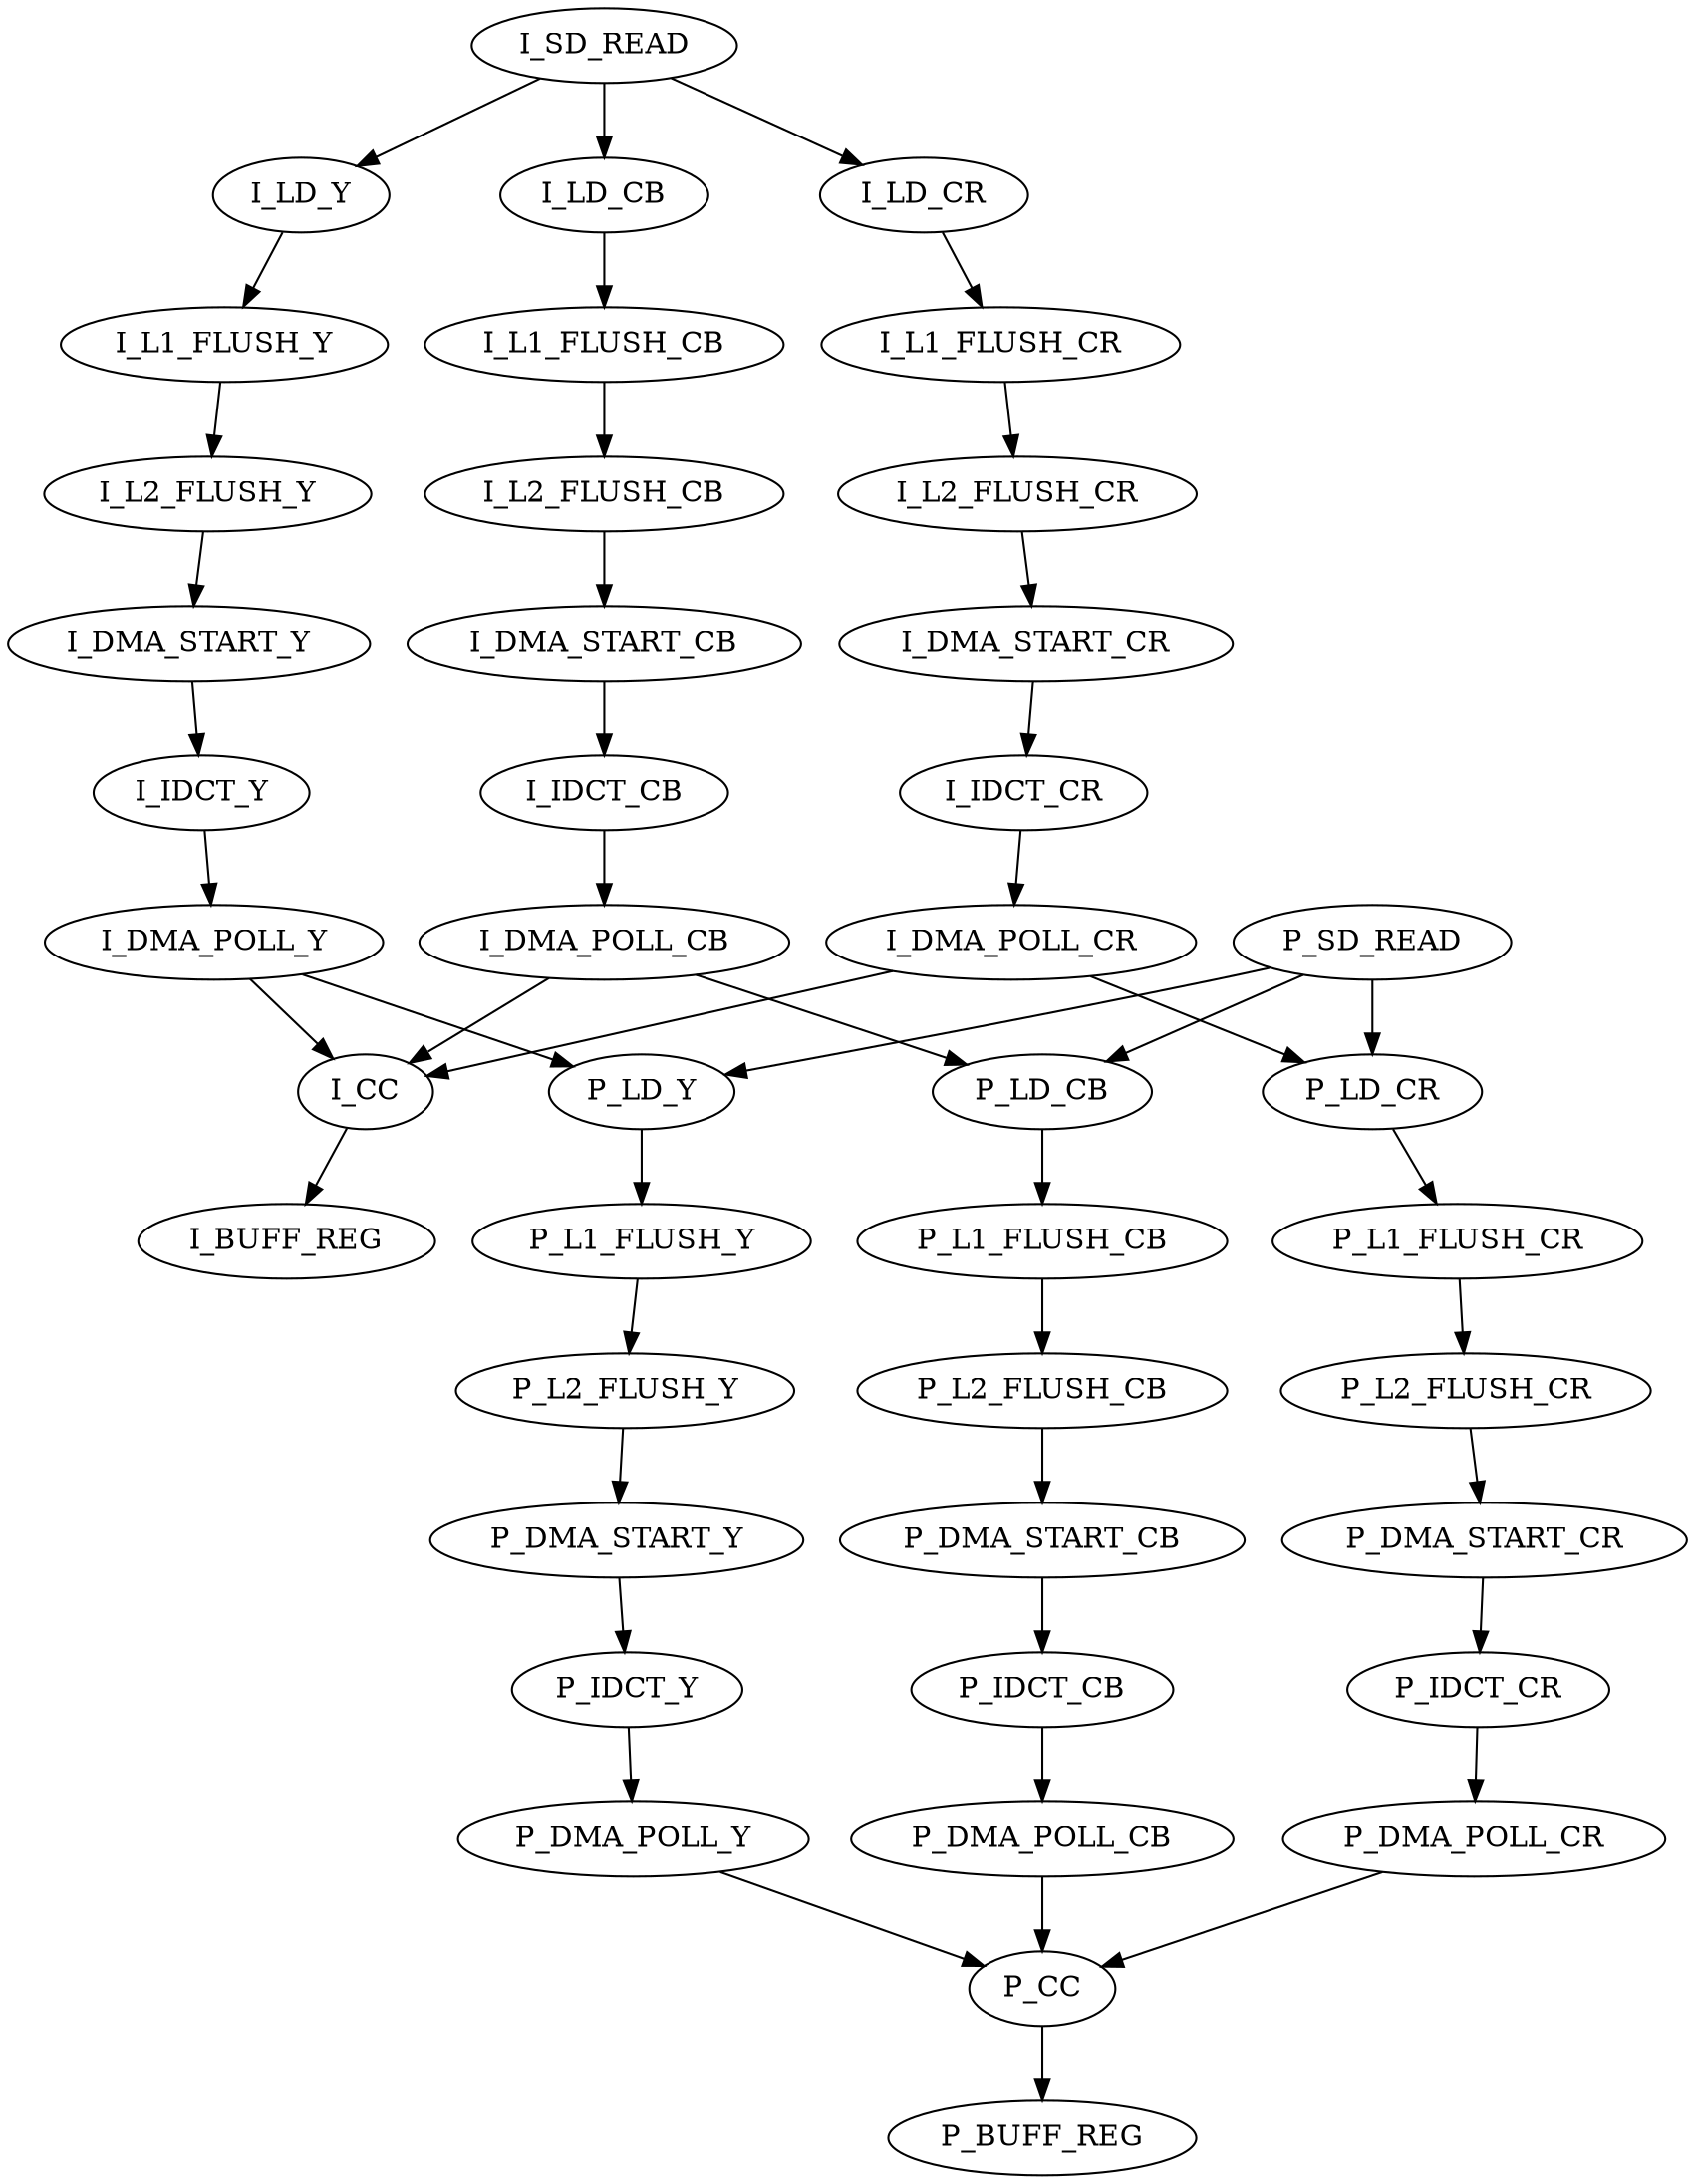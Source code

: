 #!/usr/bin/dot -Tpng

digraph {
    /* I-frame tasks */

    I_SD_READ
    I_LD_Y
    I_LD_CB
    I_LD_CR
    I_L1_FLUSH_Y
    I_L2_FLUSH_Y
    I_L1_FLUSH_CB
    I_L2_FLUSH_CB
    I_L1_FLUSH_CR
    I_L2_FLUSH_CR
    I_DMA_START_Y
    I_DMA_START_CB
    I_DMA_START_CR
    I_IDCT_Y
    I_IDCT_CB
    I_IDCT_CR
    I_DMA_POLL_Y
    I_DMA_POLL_CB
    I_DMA_POLL_CR
    I_CC
    I_BUFF_REG

    I_SD_READ      -> I_LD_Y
    I_SD_READ      -> I_LD_CB
    I_SD_READ      -> I_LD_CR
    I_LD_Y         -> I_L1_FLUSH_Y
    I_LD_CB        -> I_L1_FLUSH_CB
    I_LD_CR        -> I_L1_FLUSH_CR
    I_L1_FLUSH_Y   -> I_L2_FLUSH_Y
    I_L1_FLUSH_CB  -> I_L2_FLUSH_CB
    I_L1_FLUSH_CR  -> I_L2_FLUSH_CR
    I_L2_FLUSH_Y   -> I_DMA_START_Y
    I_L2_FLUSH_CB  -> I_DMA_START_CB
    I_L2_FLUSH_CR  -> I_DMA_START_CR
    I_DMA_START_Y  -> I_IDCT_Y
    I_DMA_START_CB -> I_IDCT_CB
    I_DMA_START_CR -> I_IDCT_CR
    I_IDCT_Y       -> I_DMA_POLL_Y
    I_IDCT_CB      -> I_DMA_POLL_CB
    I_IDCT_CR      -> I_DMA_POLL_CR
    I_DMA_POLL_Y   -> I_CC
    I_DMA_POLL_CB  -> I_CC
    I_DMA_POLL_CR  -> I_CC
    /*
     * Assumes CC on same core as BUFF_REG;
     * otherwise would be:
     *    I_CC          -> I_L1_FLUSH_CC
     *    I_L1_FLUSH_CC -> I_BUF_REG
     */
    I_CC           -> I_BUFF_REG

    /* P-frame tasks */

    P_SD_READ
    P_LD_Y
    P_LD_CB
    P_LD_CR
    P_L1_FLUSH_Y
    P_L2_FLUSH_Y
    P_L1_FLUSH_CB
    P_L2_FLUSH_CB
    P_L1_FLUSH_CR
    P_L2_FLUSH_CR
    P_DMA_START_Y
    P_DMA_START_CB
    P_DMA_START_CR
    P_IDCT_Y
    P_IDCT_CB
    P_IDCT_CR
    P_DMA_POLL_Y
    P_DMA_POLL_CB
    P_DMA_POLL_CR
    P_CC
    P_BUFF_REG

    P_SD_READ      -> P_LD_Y
    P_SD_READ      -> P_LD_CB
    P_SD_READ      -> P_LD_CR
    I_DMA_POLL_Y   -> P_LD_Y
    I_DMA_POLL_CB  -> P_LD_CB
    I_DMA_POLL_CR  -> P_LD_CR
    P_LD_Y         -> P_L1_FLUSH_Y
    P_LD_CB        -> P_L1_FLUSH_CB
    P_LD_CR        -> P_L1_FLUSH_CR
    P_L1_FLUSH_Y   -> P_L2_FLUSH_Y
    P_L1_FLUSH_CB  -> P_L2_FLUSH_CB
    P_L1_FLUSH_CR  -> P_L2_FLUSH_CR
    P_L2_FLUSH_Y   -> P_DMA_START_Y
    P_L2_FLUSH_CB  -> P_DMA_START_CB
    P_L2_FLUSH_CR  -> P_DMA_START_CR
    P_DMA_START_Y  -> P_IDCT_Y
    P_DMA_START_CB -> P_IDCT_CB
    P_DMA_START_CR -> P_IDCT_CR
    P_IDCT_Y       -> P_DMA_POLL_Y
    P_IDCT_CB      -> P_DMA_POLL_CB
    P_IDCT_CR      -> P_DMA_POLL_CR
    P_DMA_POLL_Y   -> P_CC
    P_DMA_POLL_CB  -> P_CC
    P_DMA_POLL_CR  -> P_CC
    /* Same comment as for I-frame */
    P_CC           -> P_BUFF_REG
}
